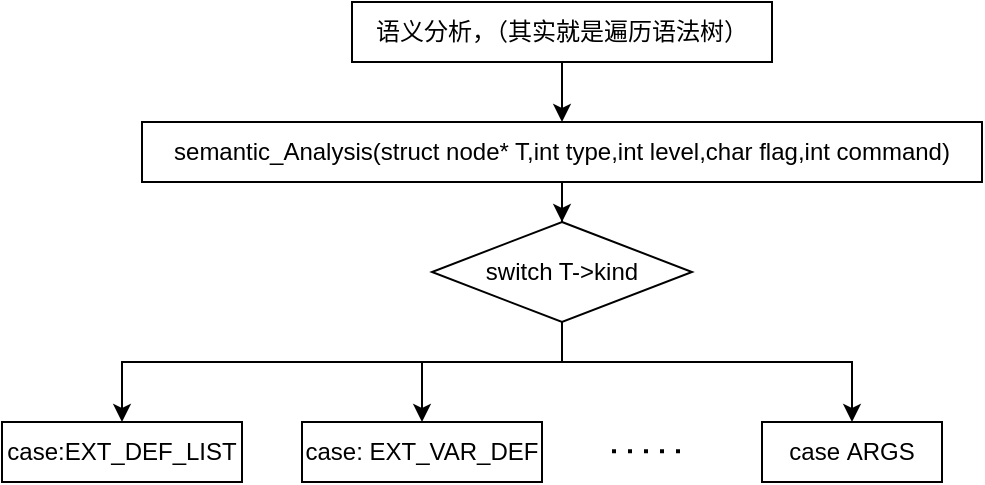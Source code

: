 <mxfile version="14.0.5" type="github">
  <diagram id="1LNri8jvTjA_DsEyjVDy" name="第 1 页">
    <mxGraphModel dx="631" dy="568" grid="1" gridSize="10" guides="1" tooltips="1" connect="1" arrows="1" fold="1" page="1" pageScale="1" pageWidth="2336" pageHeight="1654" math="0" shadow="0">
      <root>
        <mxCell id="0" />
        <mxCell id="1" parent="0" />
        <mxCell id="LysfhLtWN7XJu4vFpzCQ-6" style="edgeStyle=orthogonalEdgeStyle;rounded=0;orthogonalLoop=1;jettySize=auto;html=1;" edge="1" parent="1" source="LysfhLtWN7XJu4vFpzCQ-2" target="LysfhLtWN7XJu4vFpzCQ-5">
          <mxGeometry relative="1" as="geometry" />
        </mxCell>
        <mxCell id="LysfhLtWN7XJu4vFpzCQ-2" value="semantic_Analysis(struct node* T,int type,int level,char flag,int command)" style="rounded=0;whiteSpace=wrap;html=1;" vertex="1" parent="1">
          <mxGeometry x="180" y="200" width="420" height="30" as="geometry" />
        </mxCell>
        <mxCell id="LysfhLtWN7XJu4vFpzCQ-4" style="edgeStyle=orthogonalEdgeStyle;rounded=0;orthogonalLoop=1;jettySize=auto;html=1;" edge="1" parent="1" source="LysfhLtWN7XJu4vFpzCQ-3" target="LysfhLtWN7XJu4vFpzCQ-2">
          <mxGeometry relative="1" as="geometry" />
        </mxCell>
        <mxCell id="LysfhLtWN7XJu4vFpzCQ-3" value="语义分析，（其实就是遍历语法树）" style="rounded=0;whiteSpace=wrap;html=1;" vertex="1" parent="1">
          <mxGeometry x="285" y="140" width="210" height="30" as="geometry" />
        </mxCell>
        <mxCell id="LysfhLtWN7XJu4vFpzCQ-13" style="edgeStyle=orthogonalEdgeStyle;rounded=0;orthogonalLoop=1;jettySize=auto;html=1;" edge="1" parent="1" source="LysfhLtWN7XJu4vFpzCQ-5" target="LysfhLtWN7XJu4vFpzCQ-7">
          <mxGeometry relative="1" as="geometry">
            <Array as="points">
              <mxPoint x="390" y="320" />
              <mxPoint x="170" y="320" />
            </Array>
          </mxGeometry>
        </mxCell>
        <mxCell id="LysfhLtWN7XJu4vFpzCQ-14" style="edgeStyle=orthogonalEdgeStyle;rounded=0;orthogonalLoop=1;jettySize=auto;html=1;" edge="1" parent="1" source="LysfhLtWN7XJu4vFpzCQ-5" target="LysfhLtWN7XJu4vFpzCQ-8">
          <mxGeometry relative="1" as="geometry">
            <Array as="points">
              <mxPoint x="390" y="320" />
              <mxPoint x="320" y="320" />
            </Array>
          </mxGeometry>
        </mxCell>
        <mxCell id="LysfhLtWN7XJu4vFpzCQ-15" style="edgeStyle=orthogonalEdgeStyle;rounded=0;orthogonalLoop=1;jettySize=auto;html=1;" edge="1" parent="1" source="LysfhLtWN7XJu4vFpzCQ-5" target="LysfhLtWN7XJu4vFpzCQ-11">
          <mxGeometry relative="1" as="geometry">
            <Array as="points">
              <mxPoint x="390" y="320" />
              <mxPoint x="535" y="320" />
            </Array>
          </mxGeometry>
        </mxCell>
        <mxCell id="LysfhLtWN7XJu4vFpzCQ-5" value="switch T-&amp;gt;kind" style="rhombus;whiteSpace=wrap;html=1;" vertex="1" parent="1">
          <mxGeometry x="325" y="250" width="130" height="50" as="geometry" />
        </mxCell>
        <mxCell id="LysfhLtWN7XJu4vFpzCQ-7" value="case:EXT_DEF_LIST" style="rounded=0;whiteSpace=wrap;html=1;" vertex="1" parent="1">
          <mxGeometry x="110" y="350" width="120" height="30" as="geometry" />
        </mxCell>
        <mxCell id="LysfhLtWN7XJu4vFpzCQ-8" value="case: EXT_VAR_DEF" style="whiteSpace=wrap;html=1;" vertex="1" parent="1">
          <mxGeometry x="260" y="350" width="120" height="30" as="geometry" />
        </mxCell>
        <mxCell id="LysfhLtWN7XJu4vFpzCQ-10" value="" style="endArrow=none;dashed=1;html=1;dashPattern=1 3;strokeWidth=2;" edge="1" parent="1">
          <mxGeometry width="50" height="50" relative="1" as="geometry">
            <mxPoint x="415" y="364.58" as="sourcePoint" />
            <mxPoint x="455" y="364.58" as="targetPoint" />
          </mxGeometry>
        </mxCell>
        <mxCell id="LysfhLtWN7XJu4vFpzCQ-11" value="case&amp;nbsp;ARGS" style="whiteSpace=wrap;html=1;" vertex="1" parent="1">
          <mxGeometry x="490" y="350" width="90" height="30" as="geometry" />
        </mxCell>
      </root>
    </mxGraphModel>
  </diagram>
</mxfile>
